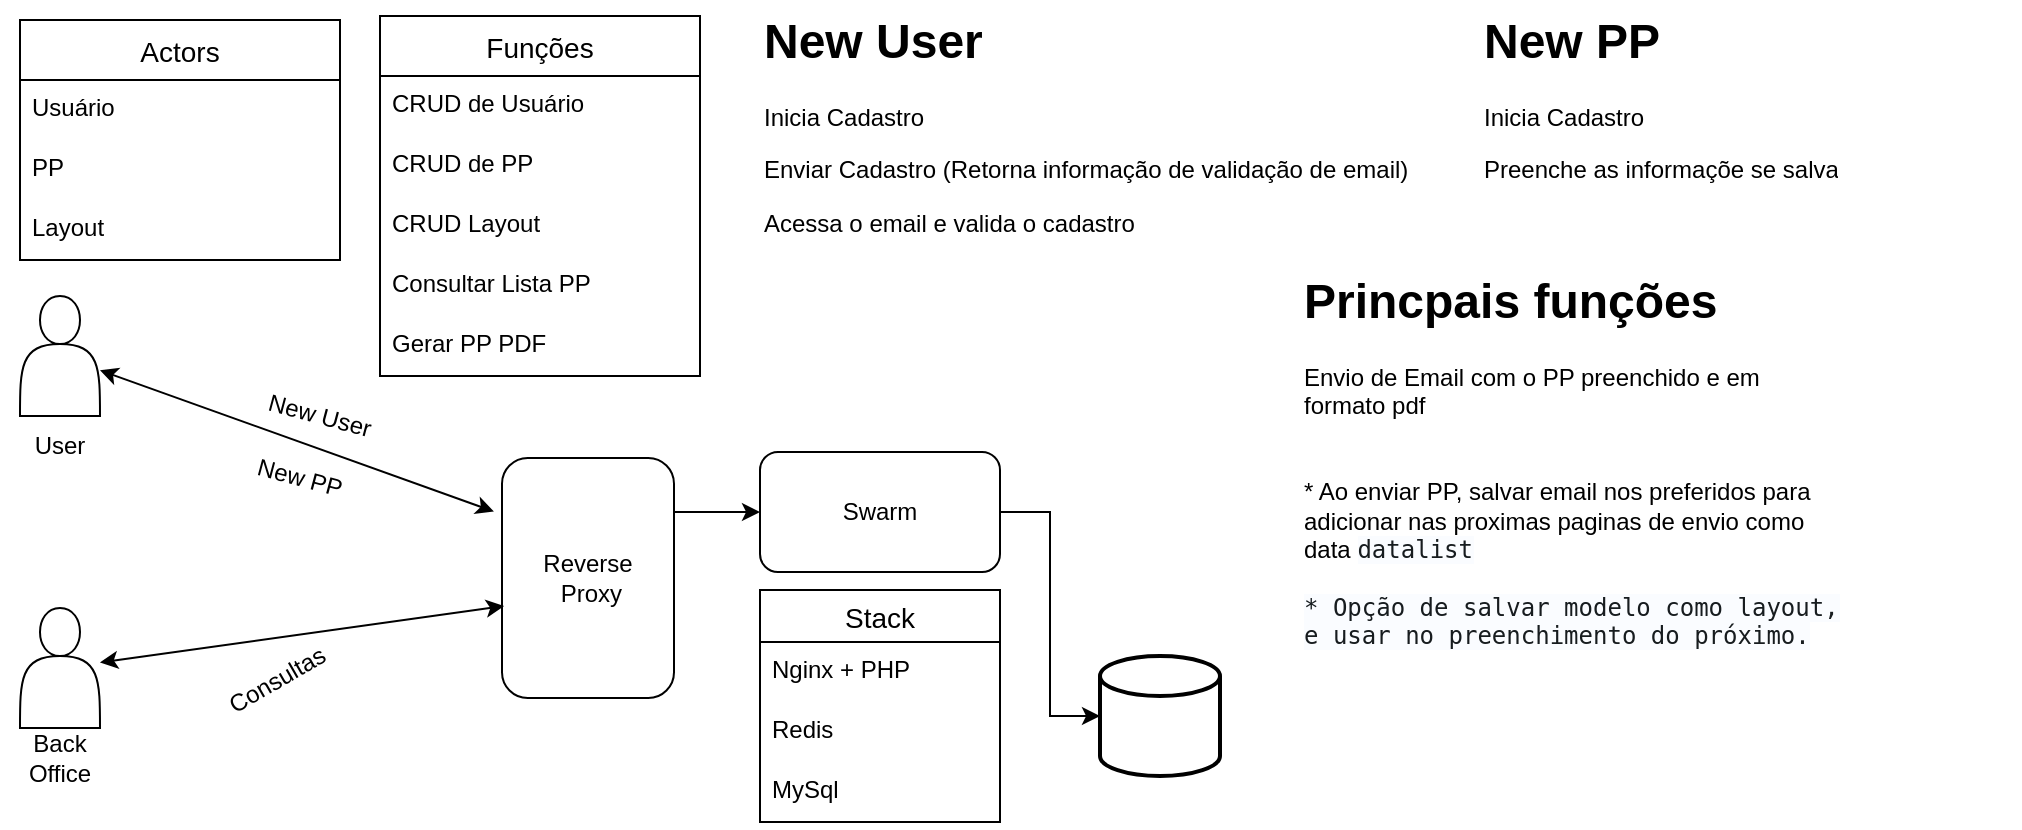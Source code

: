 <mxfile version="26.0.10">
  <diagram name="Página-1" id="sRb1VMFzk7k9GQqIcpJP">
    <mxGraphModel dx="1434" dy="738" grid="1" gridSize="10" guides="1" tooltips="1" connect="1" arrows="1" fold="1" page="1" pageScale="1" pageWidth="827" pageHeight="1169" math="0" shadow="0">
      <root>
        <mxCell id="0" />
        <mxCell id="1" parent="0" />
        <mxCell id="Wn1Gz2yx4NgpHpHnQSWB-1" value="&lt;div&gt;Reverse&lt;/div&gt;&lt;div&gt;&lt;span style=&quot;background-color: transparent; color: light-dark(rgb(0, 0, 0), rgb(255, 255, 255));&quot;&gt;&amp;nbsp;Proxy&lt;/span&gt;&lt;/div&gt;" style="rounded=1;whiteSpace=wrap;html=1;" parent="1" vertex="1">
          <mxGeometry x="321" y="241" width="86" height="120" as="geometry" />
        </mxCell>
        <mxCell id="Wn1Gz2yx4NgpHpHnQSWB-8" style="rounded=0;orthogonalLoop=1;jettySize=auto;html=1;entryX=-0.047;entryY=0.223;entryDx=0;entryDy=0;entryPerimeter=0;startArrow=classic;startFill=1;" parent="1" source="Wn1Gz2yx4NgpHpHnQSWB-6" target="Wn1Gz2yx4NgpHpHnQSWB-1" edge="1">
          <mxGeometry relative="1" as="geometry" />
        </mxCell>
        <mxCell id="Wn1Gz2yx4NgpHpHnQSWB-10" value="New User" style="text;html=1;align=center;verticalAlign=middle;whiteSpace=wrap;rounded=0;rotation=15;" parent="1" vertex="1">
          <mxGeometry x="160" y="210" width="140" height="20" as="geometry" />
        </mxCell>
        <mxCell id="Wn1Gz2yx4NgpHpHnQSWB-64" value="Swarm" style="rounded=1;whiteSpace=wrap;html=1;" parent="1" vertex="1">
          <mxGeometry x="450" y="238" width="120" height="60" as="geometry" />
        </mxCell>
        <mxCell id="Wn1Gz2yx4NgpHpHnQSWB-65" value="" style="strokeWidth=2;html=1;shape=mxgraph.flowchart.database;whiteSpace=wrap;" parent="1" vertex="1">
          <mxGeometry x="620" y="340" width="60" height="60" as="geometry" />
        </mxCell>
        <mxCell id="Wn1Gz2yx4NgpHpHnQSWB-68" style="edgeStyle=orthogonalEdgeStyle;rounded=0;orthogonalLoop=1;jettySize=auto;html=1;entryX=1;entryY=0.225;entryDx=0;entryDy=0;entryPerimeter=0;startArrow=classic;startFill=1;endArrow=none;endFill=0;" parent="1" source="Wn1Gz2yx4NgpHpHnQSWB-64" target="Wn1Gz2yx4NgpHpHnQSWB-1" edge="1">
          <mxGeometry relative="1" as="geometry" />
        </mxCell>
        <mxCell id="Wn1Gz2yx4NgpHpHnQSWB-69" style="edgeStyle=orthogonalEdgeStyle;rounded=0;orthogonalLoop=1;jettySize=auto;html=1;exitX=1;exitY=0.5;exitDx=0;exitDy=0;entryX=0;entryY=0.5;entryDx=0;entryDy=0;entryPerimeter=0;" parent="1" source="Wn1Gz2yx4NgpHpHnQSWB-64" target="Wn1Gz2yx4NgpHpHnQSWB-65" edge="1">
          <mxGeometry relative="1" as="geometry" />
        </mxCell>
        <mxCell id="upmeUNGwV4wzVVxZJevL-4" value="Actors" style="swimlane;fontStyle=0;childLayout=stackLayout;horizontal=1;startSize=30;horizontalStack=0;resizeParent=1;resizeParentMax=0;resizeLast=0;collapsible=1;marginBottom=0;align=center;fontSize=14;swimlaneLine=1;resizable=1;container=1;" parent="1" vertex="1">
          <mxGeometry x="80" y="22" width="160" height="120" as="geometry" />
        </mxCell>
        <mxCell id="upmeUNGwV4wzVVxZJevL-5" value="Usuário" style="text;strokeColor=none;fillColor=none;spacingLeft=4;spacingRight=4;overflow=hidden;rotatable=0;points=[[0,0.5],[1,0.5]];portConstraint=eastwest;fontSize=12;whiteSpace=wrap;html=1;" parent="upmeUNGwV4wzVVxZJevL-4" vertex="1">
          <mxGeometry y="30" width="160" height="30" as="geometry" />
        </mxCell>
        <mxCell id="upmeUNGwV4wzVVxZJevL-6" value="PP" style="text;strokeColor=none;fillColor=none;spacingLeft=4;spacingRight=4;overflow=hidden;rotatable=0;points=[[0,0.5],[1,0.5]];portConstraint=eastwest;fontSize=12;whiteSpace=wrap;html=1;" parent="upmeUNGwV4wzVVxZJevL-4" vertex="1">
          <mxGeometry y="60" width="160" height="30" as="geometry" />
        </mxCell>
        <mxCell id="upmeUNGwV4wzVVxZJevL-7" value="Layout" style="text;strokeColor=none;fillColor=none;spacingLeft=4;spacingRight=4;overflow=hidden;rotatable=0;points=[[0,0.5],[1,0.5]];portConstraint=eastwest;fontSize=12;whiteSpace=wrap;html=1;" parent="upmeUNGwV4wzVVxZJevL-4" vertex="1">
          <mxGeometry y="90" width="160" height="30" as="geometry" />
        </mxCell>
        <mxCell id="upmeUNGwV4wzVVxZJevL-9" style="rounded=0;orthogonalLoop=1;jettySize=auto;html=1;entryX=0.012;entryY=0.617;entryDx=0;entryDy=0;entryPerimeter=0;startArrow=classic;startFill=1;" parent="1" source="upmeUNGwV4wzVVxZJevL-1" target="Wn1Gz2yx4NgpHpHnQSWB-1" edge="1">
          <mxGeometry relative="1" as="geometry" />
        </mxCell>
        <mxCell id="upmeUNGwV4wzVVxZJevL-10" value="Consultas" style="text;html=1;align=center;verticalAlign=middle;whiteSpace=wrap;rounded=0;rotation=-30;" parent="1" vertex="1">
          <mxGeometry x="140" y="340" width="137.42" height="23.12" as="geometry" />
        </mxCell>
        <mxCell id="upmeUNGwV4wzVVxZJevL-12" value="Stack" style="swimlane;fontStyle=0;childLayout=stackLayout;horizontal=1;startSize=26;horizontalStack=0;resizeParent=1;resizeParentMax=0;resizeLast=0;collapsible=1;marginBottom=0;align=center;fontSize=14;movable=1;resizable=1;rotatable=1;deletable=1;editable=1;locked=0;connectable=1;" parent="1" vertex="1">
          <mxGeometry x="450" y="307" width="120" height="116" as="geometry" />
        </mxCell>
        <mxCell id="upmeUNGwV4wzVVxZJevL-13" value="Nginx + PHP" style="text;strokeColor=none;fillColor=none;spacingLeft=4;spacingRight=4;overflow=hidden;rotatable=0;points=[[0,0.5],[1,0.5]];portConstraint=eastwest;fontSize=12;whiteSpace=wrap;html=1;" parent="upmeUNGwV4wzVVxZJevL-12" vertex="1">
          <mxGeometry y="26" width="120" height="30" as="geometry" />
        </mxCell>
        <mxCell id="upmeUNGwV4wzVVxZJevL-15" value="Redis" style="text;strokeColor=none;fillColor=none;spacingLeft=4;spacingRight=4;overflow=hidden;rotatable=0;points=[[0,0.5],[1,0.5]];portConstraint=eastwest;fontSize=12;whiteSpace=wrap;html=1;" parent="upmeUNGwV4wzVVxZJevL-12" vertex="1">
          <mxGeometry y="56" width="120" height="30" as="geometry" />
        </mxCell>
        <mxCell id="CH-ot6qZyjlO4fEg6qcQ-5" value="MySql" style="text;strokeColor=none;fillColor=none;spacingLeft=4;spacingRight=4;overflow=hidden;rotatable=0;points=[[0,0.5],[1,0.5]];portConstraint=eastwest;fontSize=12;whiteSpace=wrap;html=1;" vertex="1" parent="upmeUNGwV4wzVVxZJevL-12">
          <mxGeometry y="86" width="120" height="30" as="geometry" />
        </mxCell>
        <mxCell id="upmeUNGwV4wzVVxZJevL-23" value="" style="group" parent="1" vertex="1" connectable="0">
          <mxGeometry x="70" y="316" width="60" height="90" as="geometry" />
        </mxCell>
        <mxCell id="upmeUNGwV4wzVVxZJevL-1" value="" style="shape=actor;whiteSpace=wrap;html=1;movable=1;resizable=1;rotatable=1;deletable=1;editable=1;locked=0;connectable=1;" parent="upmeUNGwV4wzVVxZJevL-23" vertex="1">
          <mxGeometry x="10" width="40" height="60" as="geometry" />
        </mxCell>
        <mxCell id="upmeUNGwV4wzVVxZJevL-2" value="Back Office" style="text;html=1;align=center;verticalAlign=middle;whiteSpace=wrap;rounded=0;movable=1;resizable=1;rotatable=1;deletable=1;editable=1;locked=0;connectable=1;" parent="upmeUNGwV4wzVVxZJevL-23" vertex="1">
          <mxGeometry y="60" width="60" height="30" as="geometry" />
        </mxCell>
        <mxCell id="upmeUNGwV4wzVVxZJevL-24" value="" style="group" parent="1" vertex="1" connectable="0">
          <mxGeometry x="70" y="160" width="60" height="90" as="geometry" />
        </mxCell>
        <mxCell id="Wn1Gz2yx4NgpHpHnQSWB-6" value="" style="shape=actor;whiteSpace=wrap;html=1;" parent="upmeUNGwV4wzVVxZJevL-24" vertex="1">
          <mxGeometry x="10" width="40" height="60" as="geometry" />
        </mxCell>
        <mxCell id="Wn1Gz2yx4NgpHpHnQSWB-7" value="User" style="text;html=1;align=center;verticalAlign=middle;whiteSpace=wrap;rounded=0;" parent="upmeUNGwV4wzVVxZJevL-24" vertex="1">
          <mxGeometry y="60" width="60" height="30" as="geometry" />
        </mxCell>
        <mxCell id="upmeUNGwV4wzVVxZJevL-35" value="New PP" style="text;html=1;align=center;verticalAlign=middle;whiteSpace=wrap;rounded=0;rotation=15;" parent="1" vertex="1">
          <mxGeometry x="150" y="241" width="140" height="20" as="geometry" />
        </mxCell>
        <mxCell id="upmeUNGwV4wzVVxZJevL-36" value="Funções" style="swimlane;fontStyle=0;childLayout=stackLayout;horizontal=1;startSize=30;horizontalStack=0;resizeParent=1;resizeParentMax=0;resizeLast=0;collapsible=1;marginBottom=0;align=center;fontSize=14;swimlaneLine=1;resizable=1;container=1;" parent="1" vertex="1">
          <mxGeometry x="260" y="20" width="160" height="180" as="geometry" />
        </mxCell>
        <mxCell id="upmeUNGwV4wzVVxZJevL-41" value="CRUD de Usuário" style="text;strokeColor=none;fillColor=none;spacingLeft=4;spacingRight=4;overflow=hidden;rotatable=0;points=[[0,0.5],[1,0.5]];portConstraint=eastwest;fontSize=12;whiteSpace=wrap;html=1;" parent="upmeUNGwV4wzVVxZJevL-36" vertex="1">
          <mxGeometry y="30" width="160" height="30" as="geometry" />
        </mxCell>
        <mxCell id="upmeUNGwV4wzVVxZJevL-40" value="CRUD de PP" style="text;strokeColor=none;fillColor=none;spacingLeft=4;spacingRight=4;overflow=hidden;rotatable=0;points=[[0,0.5],[1,0.5]];portConstraint=eastwest;fontSize=12;whiteSpace=wrap;html=1;" parent="upmeUNGwV4wzVVxZJevL-36" vertex="1">
          <mxGeometry y="60" width="160" height="30" as="geometry" />
        </mxCell>
        <mxCell id="upmeUNGwV4wzVVxZJevL-43" value="CRUD Layout" style="text;strokeColor=none;fillColor=none;spacingLeft=4;spacingRight=4;overflow=hidden;rotatable=0;points=[[0,0.5],[1,0.5]];portConstraint=eastwest;fontSize=12;whiteSpace=wrap;html=1;" parent="upmeUNGwV4wzVVxZJevL-36" vertex="1">
          <mxGeometry y="90" width="160" height="30" as="geometry" />
        </mxCell>
        <mxCell id="upmeUNGwV4wzVVxZJevL-37" value="Consultar Lista PP" style="text;strokeColor=none;fillColor=none;spacingLeft=4;spacingRight=4;overflow=hidden;rotatable=0;points=[[0,0.5],[1,0.5]];portConstraint=eastwest;fontSize=12;whiteSpace=wrap;html=1;" parent="upmeUNGwV4wzVVxZJevL-36" vertex="1">
          <mxGeometry y="120" width="160" height="30" as="geometry" />
        </mxCell>
        <mxCell id="upmeUNGwV4wzVVxZJevL-38" value="Gerar PP PDF" style="text;strokeColor=none;fillColor=none;spacingLeft=4;spacingRight=4;overflow=hidden;rotatable=0;points=[[0,0.5],[1,0.5]];portConstraint=eastwest;fontSize=12;whiteSpace=wrap;html=1;" parent="upmeUNGwV4wzVVxZJevL-36" vertex="1">
          <mxGeometry y="150" width="160" height="30" as="geometry" />
        </mxCell>
        <mxCell id="CH-ot6qZyjlO4fEg6qcQ-2" value="&lt;h1 style=&quot;margin-top: 0px;&quot;&gt;New User&lt;/h1&gt;&lt;p&gt;Inicia Cadastro&lt;/p&gt;&lt;p&gt;Enviar Cadastro (Retorna informação de validação de email)&lt;/p&gt;&lt;p&gt;Acessa o email e valida o cadastro&lt;/p&gt;" style="text;html=1;whiteSpace=wrap;overflow=hidden;rounded=0;" vertex="1" parent="1">
          <mxGeometry x="450" y="12" width="340" height="130" as="geometry" />
        </mxCell>
        <mxCell id="CH-ot6qZyjlO4fEg6qcQ-3" value="&lt;h1 style=&quot;margin-top: 0px;&quot;&gt;New PP&lt;/h1&gt;&lt;p&gt;Inicia Cadastro&lt;/p&gt;&lt;p&gt;Preenche as informaçõe se salva&lt;/p&gt;" style="text;html=1;whiteSpace=wrap;overflow=hidden;rounded=0;" vertex="1" parent="1">
          <mxGeometry x="810" y="12" width="270" height="108" as="geometry" />
        </mxCell>
        <mxCell id="CH-ot6qZyjlO4fEg6qcQ-4" value="&lt;h1 style=&quot;margin-top: 0px;&quot;&gt;Princpais funções&lt;/h1&gt;&lt;div&gt;Envio de Email com o PP preenchido e em formato pdf&amp;nbsp;&lt;/div&gt;&lt;div&gt;&lt;br&gt;&lt;/div&gt;&lt;div&gt;&lt;br&gt;&lt;/div&gt;&lt;div&gt;* Ao enviar PP, salvar email nos preferidos para adicionar nas proximas paginas de envio como data&amp;nbsp;&lt;span style=&quot;background-color: rgb(250, 252, 255); color: rgb(23, 28, 31); font-family: monospace; white-space-collapse: preserve;&quot;&gt;datalist&lt;/span&gt;&lt;/div&gt;&lt;div&gt;&lt;span style=&quot;background-color: rgb(250, 252, 255); color: rgb(23, 28, 31); font-family: monospace; white-space-collapse: preserve;&quot;&gt;&lt;br&gt;&lt;/span&gt;&lt;/div&gt;&lt;div&gt;&lt;span style=&quot;background-color: rgb(250, 252, 255); color: rgb(23, 28, 31); font-family: monospace; white-space-collapse: preserve;&quot;&gt;* Opção de salvar modelo como layout, e usar no preenchimento do próximo.&lt;/span&gt;&lt;/div&gt;" style="text;html=1;whiteSpace=wrap;overflow=hidden;rounded=0;" vertex="1" parent="1">
          <mxGeometry x="720" y="142" width="270" height="208" as="geometry" />
        </mxCell>
      </root>
    </mxGraphModel>
  </diagram>
</mxfile>
